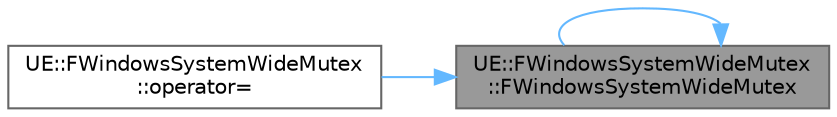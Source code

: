 digraph "UE::FWindowsSystemWideMutex::FWindowsSystemWideMutex"
{
 // INTERACTIVE_SVG=YES
 // LATEX_PDF_SIZE
  bgcolor="transparent";
  edge [fontname=Helvetica,fontsize=10,labelfontname=Helvetica,labelfontsize=10];
  node [fontname=Helvetica,fontsize=10,shape=box,height=0.2,width=0.4];
  rankdir="RL";
  Node1 [id="Node000001",label="UE::FWindowsSystemWideMutex\l::FWindowsSystemWideMutex",height=0.2,width=0.4,color="gray40", fillcolor="grey60", style="filled", fontcolor="black",tooltip=" "];
  Node1 -> Node1 [id="edge1_Node000001_Node000001",dir="back",color="steelblue1",style="solid",tooltip=" "];
  Node1 -> Node2 [id="edge2_Node000001_Node000002",dir="back",color="steelblue1",style="solid",tooltip=" "];
  Node2 [id="Node000002",label="UE::FWindowsSystemWideMutex\l::operator=",height=0.2,width=0.4,color="grey40", fillcolor="white", style="filled",URL="$d0/d54/classUE_1_1FWindowsSystemWideMutex.html#a612b0b7065c5cad63e989df84daf691c",tooltip=" "];
}
